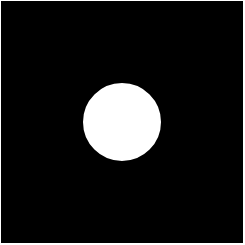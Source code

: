 <mxfile version="20.7.4" type="device"><diagram id="-rmmv8osuosqrciJGSUF" name="Pagina-1"><mxGraphModel dx="574" dy="338" grid="1" gridSize="10" guides="1" tooltips="1" connect="1" arrows="1" fold="1" page="1" pageScale="1" pageWidth="827" pageHeight="1169" math="0" shadow="0"><root><mxCell id="0"/><mxCell id="1" parent="0"/><mxCell id="jeaFHm96M14-DPJHhVvT-1" value="" style="whiteSpace=wrap;html=1;aspect=fixed;fillColor=#000000;" vertex="1" parent="1"><mxGeometry x="360" y="520" width="120" height="120" as="geometry"/></mxCell><mxCell id="jeaFHm96M14-DPJHhVvT-2" value="" style="ellipse;whiteSpace=wrap;html=1;aspect=fixed;" vertex="1" parent="1"><mxGeometry x="400" y="560" width="40" height="40" as="geometry"/></mxCell></root></mxGraphModel></diagram></mxfile>